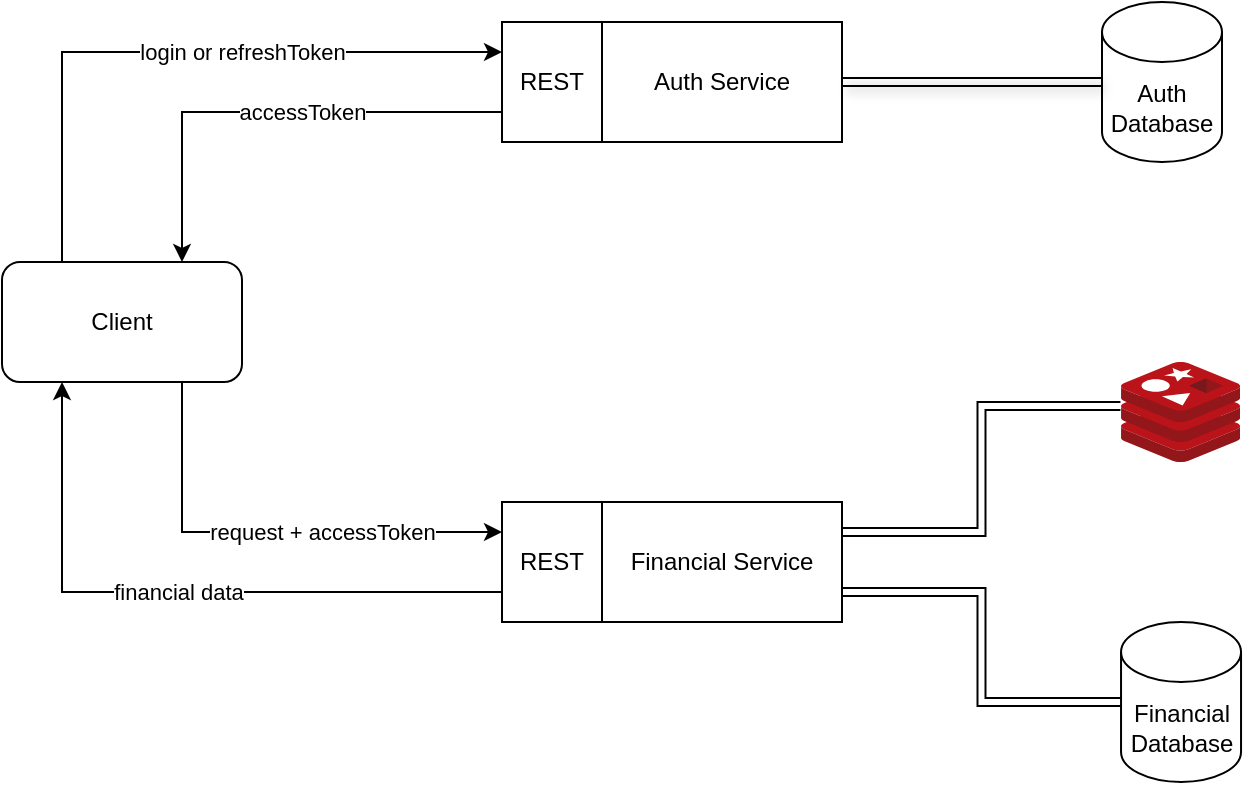<mxfile version="22.1.2" type="device">
  <diagram id="C5RBs43oDa-KdzZeNtuy" name="Page-1">
    <mxGraphModel dx="1050" dy="621" grid="1" gridSize="10" guides="1" tooltips="1" connect="1" arrows="1" fold="1" page="1" pageScale="1" pageWidth="827" pageHeight="1169" math="0" shadow="0">
      <root>
        <mxCell id="WIyWlLk6GJQsqaUBKTNV-0" />
        <mxCell id="WIyWlLk6GJQsqaUBKTNV-1" parent="WIyWlLk6GJQsqaUBKTNV-0" />
        <mxCell id="-M5xK4jREm291mbp5RLg-10" value="login or refreshToken" style="edgeStyle=orthogonalEdgeStyle;rounded=0;orthogonalLoop=1;jettySize=auto;html=1;exitX=0.25;exitY=0;exitDx=0;exitDy=0;entryX=0;entryY=0.25;entryDx=0;entryDy=0;" edge="1" parent="WIyWlLk6GJQsqaUBKTNV-1" source="-M5xK4jREm291mbp5RLg-0" target="-M5xK4jREm291mbp5RLg-8">
          <mxGeometry x="0.2" relative="1" as="geometry">
            <mxPoint as="offset" />
          </mxGeometry>
        </mxCell>
        <mxCell id="-M5xK4jREm291mbp5RLg-15" value="request + accessToken" style="edgeStyle=orthogonalEdgeStyle;rounded=0;orthogonalLoop=1;jettySize=auto;html=1;exitX=0.75;exitY=1;exitDx=0;exitDy=0;entryX=0;entryY=0.25;entryDx=0;entryDy=0;" edge="1" parent="WIyWlLk6GJQsqaUBKTNV-1" source="-M5xK4jREm291mbp5RLg-0" target="-M5xK4jREm291mbp5RLg-14">
          <mxGeometry x="0.234" relative="1" as="geometry">
            <mxPoint as="offset" />
          </mxGeometry>
        </mxCell>
        <mxCell id="-M5xK4jREm291mbp5RLg-0" value="Client" style="rounded=1;whiteSpace=wrap;html=1;" vertex="1" parent="WIyWlLk6GJQsqaUBKTNV-1">
          <mxGeometry x="70" y="230" width="120" height="60" as="geometry" />
        </mxCell>
        <mxCell id="-M5xK4jREm291mbp5RLg-2" value="Auth&lt;br&gt;Database" style="shape=cylinder3;whiteSpace=wrap;html=1;boundedLbl=1;backgroundOutline=1;size=15;" vertex="1" parent="WIyWlLk6GJQsqaUBKTNV-1">
          <mxGeometry x="620" y="100" width="60" height="80" as="geometry" />
        </mxCell>
        <mxCell id="-M5xK4jREm291mbp5RLg-1" value="Auth Service" style="rounded=0;whiteSpace=wrap;html=1;" vertex="1" parent="WIyWlLk6GJQsqaUBKTNV-1">
          <mxGeometry x="370" y="110" width="120" height="60" as="geometry" />
        </mxCell>
        <mxCell id="-M5xK4jREm291mbp5RLg-11" value="accessToken" style="edgeStyle=orthogonalEdgeStyle;rounded=0;orthogonalLoop=1;jettySize=auto;html=1;exitX=0;exitY=0.75;exitDx=0;exitDy=0;entryX=0.75;entryY=0;entryDx=0;entryDy=0;" edge="1" parent="WIyWlLk6GJQsqaUBKTNV-1" source="-M5xK4jREm291mbp5RLg-8" target="-M5xK4jREm291mbp5RLg-0">
          <mxGeometry x="-0.149" relative="1" as="geometry">
            <mxPoint as="offset" />
          </mxGeometry>
        </mxCell>
        <mxCell id="-M5xK4jREm291mbp5RLg-8" value="REST" style="rounded=0;whiteSpace=wrap;html=1;" vertex="1" parent="WIyWlLk6GJQsqaUBKTNV-1">
          <mxGeometry x="320" y="110" width="50" height="60" as="geometry" />
        </mxCell>
        <mxCell id="-M5xK4jREm291mbp5RLg-12" style="edgeStyle=orthogonalEdgeStyle;rounded=0;orthogonalLoop=1;jettySize=auto;html=1;exitX=1;exitY=0.5;exitDx=0;exitDy=0;entryX=0;entryY=0.5;entryDx=0;entryDy=0;entryPerimeter=0;shadow=1;shape=link;" edge="1" parent="WIyWlLk6GJQsqaUBKTNV-1" source="-M5xK4jREm291mbp5RLg-1" target="-M5xK4jREm291mbp5RLg-2">
          <mxGeometry relative="1" as="geometry" />
        </mxCell>
        <mxCell id="-M5xK4jREm291mbp5RLg-13" value="Financial Service" style="rounded=0;whiteSpace=wrap;html=1;" vertex="1" parent="WIyWlLk6GJQsqaUBKTNV-1">
          <mxGeometry x="370" y="350" width="120" height="60" as="geometry" />
        </mxCell>
        <mxCell id="-M5xK4jREm291mbp5RLg-16" value="financial data" style="edgeStyle=orthogonalEdgeStyle;rounded=0;orthogonalLoop=1;jettySize=auto;html=1;exitX=0;exitY=0.75;exitDx=0;exitDy=0;entryX=0.25;entryY=1;entryDx=0;entryDy=0;" edge="1" parent="WIyWlLk6GJQsqaUBKTNV-1" source="-M5xK4jREm291mbp5RLg-14" target="-M5xK4jREm291mbp5RLg-0">
          <mxGeometry relative="1" as="geometry" />
        </mxCell>
        <mxCell id="-M5xK4jREm291mbp5RLg-14" value="REST" style="rounded=0;whiteSpace=wrap;html=1;" vertex="1" parent="WIyWlLk6GJQsqaUBKTNV-1">
          <mxGeometry x="320" y="350" width="50" height="60" as="geometry" />
        </mxCell>
        <mxCell id="-M5xK4jREm291mbp5RLg-17" value="Financial&lt;br&gt;Database" style="shape=cylinder3;whiteSpace=wrap;html=1;boundedLbl=1;backgroundOutline=1;size=15;" vertex="1" parent="WIyWlLk6GJQsqaUBKTNV-1">
          <mxGeometry x="629.52" y="410" width="60" height="80" as="geometry" />
        </mxCell>
        <mxCell id="-M5xK4jREm291mbp5RLg-18" value="" style="image;sketch=0;aspect=fixed;html=1;points=[];align=center;fontSize=12;image=img/lib/mscae/Cache_Redis_Product.svg;" vertex="1" parent="WIyWlLk6GJQsqaUBKTNV-1">
          <mxGeometry x="629.52" y="280" width="59.52" height="50" as="geometry" />
        </mxCell>
        <mxCell id="-M5xK4jREm291mbp5RLg-20" style="edgeStyle=orthogonalEdgeStyle;rounded=0;orthogonalLoop=1;jettySize=auto;html=1;exitX=1;exitY=0.75;exitDx=0;exitDy=0;entryX=0;entryY=0.5;entryDx=0;entryDy=0;entryPerimeter=0;shape=link;" edge="1" parent="WIyWlLk6GJQsqaUBKTNV-1" source="-M5xK4jREm291mbp5RLg-13" target="-M5xK4jREm291mbp5RLg-17">
          <mxGeometry relative="1" as="geometry" />
        </mxCell>
        <mxCell id="-M5xK4jREm291mbp5RLg-21" style="edgeStyle=orthogonalEdgeStyle;rounded=0;orthogonalLoop=1;jettySize=auto;html=1;exitX=1;exitY=0.25;exitDx=0;exitDy=0;entryX=-0.005;entryY=0.44;entryDx=0;entryDy=0;entryPerimeter=0;shape=link;" edge="1" parent="WIyWlLk6GJQsqaUBKTNV-1" source="-M5xK4jREm291mbp5RLg-13" target="-M5xK4jREm291mbp5RLg-18">
          <mxGeometry relative="1" as="geometry" />
        </mxCell>
      </root>
    </mxGraphModel>
  </diagram>
</mxfile>
